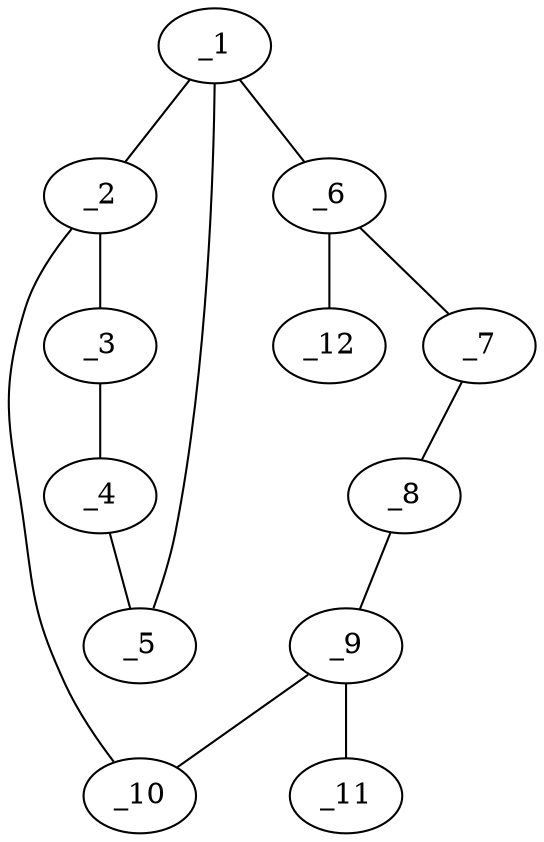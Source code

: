 graph molid647068 {
	_1	 [charge=0,
		chem=4,
		symbol="N  ",
		x="4.3693",
		y="0.2995"];
	_2	 [charge=0,
		chem=1,
		symbol="C  ",
		x="4.3743",
		y="-0.7005"];
	_1 -- _2	 [valence=1];
	_5	 [charge=0,
		chem=1,
		symbol="C  ",
		x="5.3188",
		y="0.6133"];
	_1 -- _5	 [valence=1];
	_6	 [charge=0,
		chem=1,
		symbol="C  ",
		x="3.5844",
		y="0.9191"];
	_1 -- _6	 [valence=1];
	_3	 [charge=0,
		chem=1,
		symbol="C  ",
		x="5.3269",
		y="-1.0047"];
	_2 -- _3	 [valence=1];
	_10	 [charge=0,
		chem=1,
		symbol="C  ",
		x="3.5956",
		y="-1.3278"];
	_2 -- _10	 [valence=1];
	_4	 [charge=0,
		chem=1,
		symbol="C  ",
		x="5.9106",
		y="-0.1928"];
	_3 -- _4	 [valence=1];
	_4 -- _5	 [valence=1];
	_7	 [charge=0,
		chem=1,
		symbol="C  ",
		x="2.6106",
		y="0.6917"];
	_6 -- _7	 [valence=1];
	_12	 [charge=0,
		chem=2,
		symbol="O  ",
		x="3.802",
		y="1.8951"];
	_6 -- _12	 [valence=2];
	_8	 [charge=0,
		chem=1,
		symbol="C  ",
		x="2.1812",
		y="-0.2114"];
	_7 -- _8	 [valence=1];
	_9	 [charge=0,
		chem=1,
		symbol="C  ",
		x="2.6196",
		y="-1.1102"];
	_8 -- _9	 [valence=1];
	_9 -- _10	 [valence=2];
	_11	 [charge=0,
		chem=7,
		symbol="Cl ",
		x=2,
		y="-1.8951"];
	_9 -- _11	 [valence=1];
}
